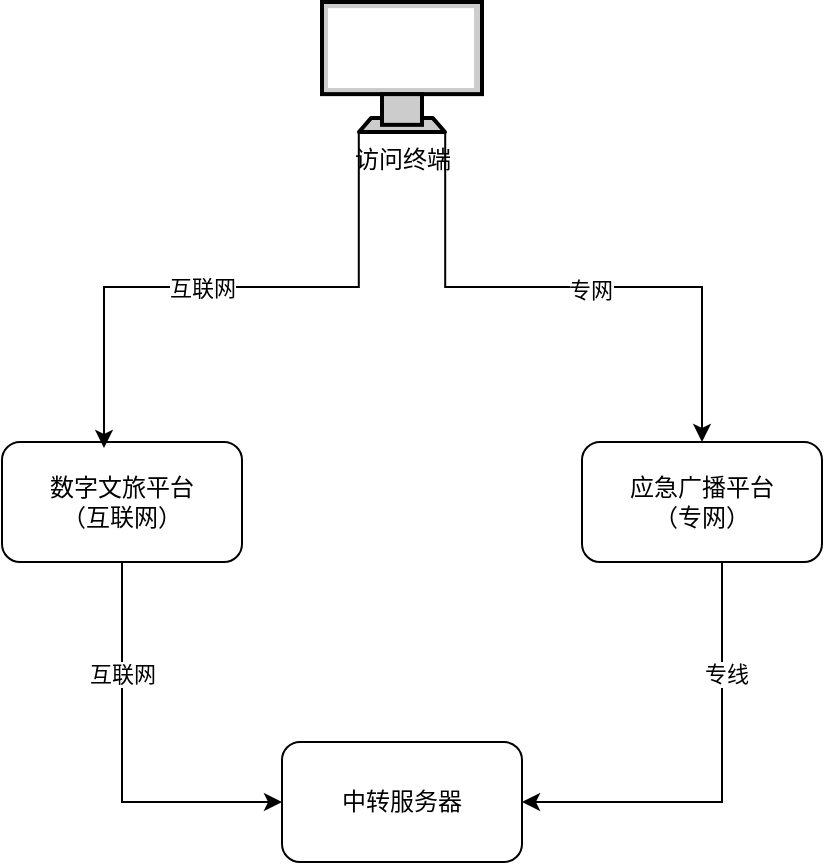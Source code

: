 <mxfile version="24.7.6">
  <diagram name="第 1 页" id="O3yKie8wYm_dcf342z6G">
    <mxGraphModel dx="1420" dy="758" grid="1" gridSize="10" guides="1" tooltips="1" connect="1" arrows="1" fold="1" page="1" pageScale="1" pageWidth="827" pageHeight="1169" math="0" shadow="0">
      <root>
        <mxCell id="0" />
        <mxCell id="1" parent="0" />
        <mxCell id="PICD6bbU7p97rax8BCYg-12" style="edgeStyle=orthogonalEdgeStyle;rounded=0;orthogonalLoop=1;jettySize=auto;html=1;entryX=0;entryY=0.5;entryDx=0;entryDy=0;" edge="1" parent="1" source="PICD6bbU7p97rax8BCYg-1" target="PICD6bbU7p97rax8BCYg-11">
          <mxGeometry relative="1" as="geometry">
            <Array as="points">
              <mxPoint x="140" y="530" />
            </Array>
          </mxGeometry>
        </mxCell>
        <mxCell id="PICD6bbU7p97rax8BCYg-14" value="互联网" style="edgeLabel;html=1;align=center;verticalAlign=middle;resizable=0;points=[];" vertex="1" connectable="0" parent="PICD6bbU7p97rax8BCYg-12">
          <mxGeometry x="-0.44" relative="1" as="geometry">
            <mxPoint as="offset" />
          </mxGeometry>
        </mxCell>
        <mxCell id="PICD6bbU7p97rax8BCYg-1" value="数字文旅平台&lt;br&gt;（互联网）" style="rounded=1;whiteSpace=wrap;html=1;" vertex="1" parent="1">
          <mxGeometry x="80" y="350" width="120" height="60" as="geometry" />
        </mxCell>
        <mxCell id="PICD6bbU7p97rax8BCYg-13" style="edgeStyle=orthogonalEdgeStyle;rounded=0;orthogonalLoop=1;jettySize=auto;html=1;entryX=1;entryY=0.5;entryDx=0;entryDy=0;" edge="1" parent="1" source="PICD6bbU7p97rax8BCYg-2" target="PICD6bbU7p97rax8BCYg-11">
          <mxGeometry relative="1" as="geometry">
            <Array as="points">
              <mxPoint x="440" y="530" />
            </Array>
          </mxGeometry>
        </mxCell>
        <mxCell id="PICD6bbU7p97rax8BCYg-15" value="专线" style="edgeLabel;html=1;align=center;verticalAlign=middle;resizable=0;points=[];" vertex="1" connectable="0" parent="PICD6bbU7p97rax8BCYg-13">
          <mxGeometry x="-0.491" y="2" relative="1" as="geometry">
            <mxPoint as="offset" />
          </mxGeometry>
        </mxCell>
        <mxCell id="PICD6bbU7p97rax8BCYg-2" value="应急广播平台&lt;div&gt;（专网）&lt;/div&gt;" style="rounded=1;whiteSpace=wrap;html=1;" vertex="1" parent="1">
          <mxGeometry x="370" y="350" width="120" height="60" as="geometry" />
        </mxCell>
        <mxCell id="PICD6bbU7p97rax8BCYg-8" style="edgeStyle=orthogonalEdgeStyle;rounded=0;orthogonalLoop=1;jettySize=auto;html=1;entryX=0.5;entryY=0;entryDx=0;entryDy=0;exitX=0.77;exitY=1;exitDx=0;exitDy=0;exitPerimeter=0;" edge="1" parent="1" source="PICD6bbU7p97rax8BCYg-4" target="PICD6bbU7p97rax8BCYg-2">
          <mxGeometry relative="1" as="geometry" />
        </mxCell>
        <mxCell id="PICD6bbU7p97rax8BCYg-10" value="专网" style="edgeLabel;html=1;align=center;verticalAlign=middle;resizable=0;points=[];" vertex="1" connectable="0" parent="PICD6bbU7p97rax8BCYg-8">
          <mxGeometry x="0.058" relative="1" as="geometry">
            <mxPoint y="1" as="offset" />
          </mxGeometry>
        </mxCell>
        <mxCell id="PICD6bbU7p97rax8BCYg-4" value="访问终端" style="fontColor=#000000;verticalAlign=top;verticalLabelPosition=bottom;labelPosition=center;align=center;html=1;outlineConnect=0;fillColor=#CCCCCC;strokeColor=#000000;gradientColor=none;gradientDirection=north;strokeWidth=2;shape=mxgraph.networks.monitor;" vertex="1" parent="1">
          <mxGeometry x="240" y="130" width="80" height="65" as="geometry" />
        </mxCell>
        <mxCell id="PICD6bbU7p97rax8BCYg-7" style="edgeStyle=orthogonalEdgeStyle;rounded=0;orthogonalLoop=1;jettySize=auto;html=1;entryX=0.425;entryY=0.05;entryDx=0;entryDy=0;entryPerimeter=0;exitX=0.23;exitY=1;exitDx=0;exitDy=0;exitPerimeter=0;" edge="1" parent="1" source="PICD6bbU7p97rax8BCYg-4" target="PICD6bbU7p97rax8BCYg-1">
          <mxGeometry relative="1" as="geometry" />
        </mxCell>
        <mxCell id="PICD6bbU7p97rax8BCYg-9" value="互联网" style="edgeLabel;html=1;align=center;verticalAlign=middle;resizable=0;points=[];" vertex="1" connectable="0" parent="PICD6bbU7p97rax8BCYg-7">
          <mxGeometry x="0.092" y="-1" relative="1" as="geometry">
            <mxPoint y="1" as="offset" />
          </mxGeometry>
        </mxCell>
        <mxCell id="PICD6bbU7p97rax8BCYg-11" value="中转服务器" style="rounded=1;whiteSpace=wrap;html=1;" vertex="1" parent="1">
          <mxGeometry x="220" y="500" width="120" height="60" as="geometry" />
        </mxCell>
      </root>
    </mxGraphModel>
  </diagram>
</mxfile>
